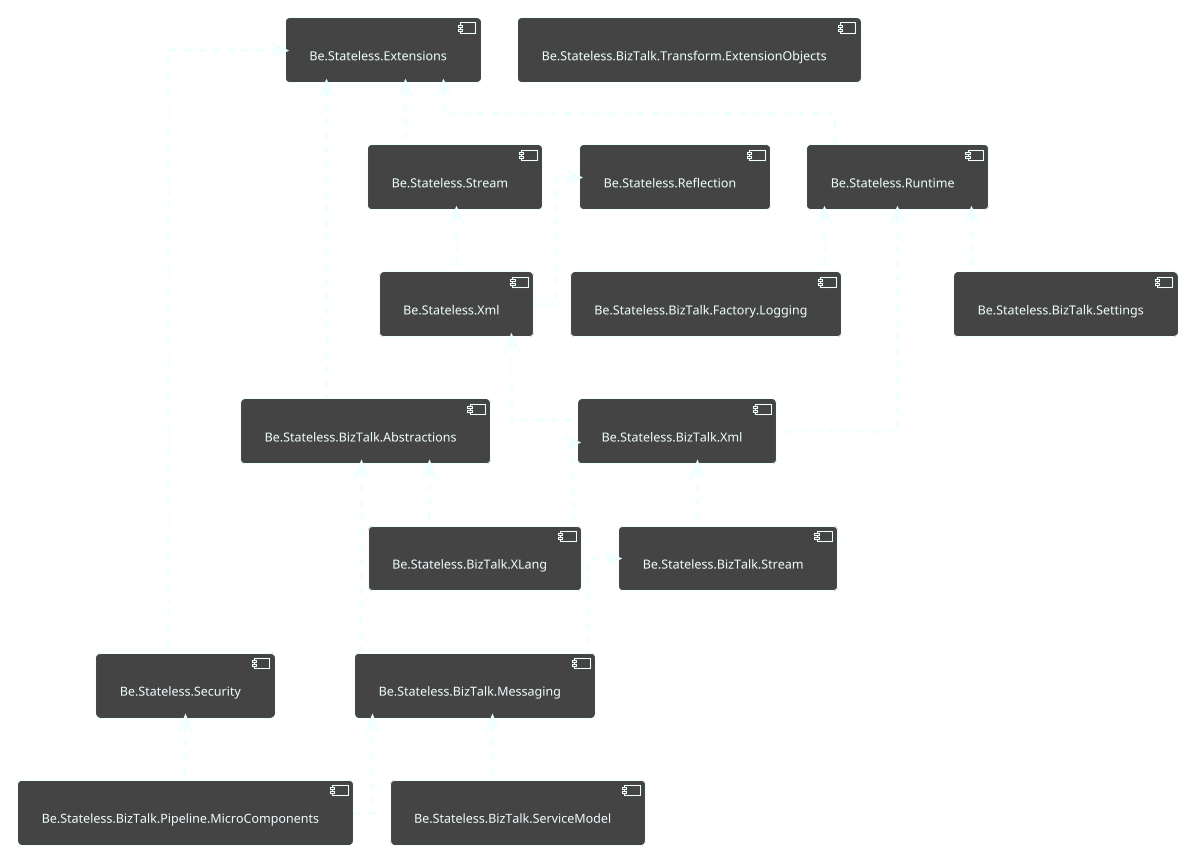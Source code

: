 ﻿@startuml
!theme metal
'skinparam BackgroundColor #333333
skinparam LineType ortho
skinparam Arrow {
  Color #F0FFFF
  FontColor #F0FFFF
}
skinparam Component {
  BackgroundColor #444444
  BorderColor #F0FFFF
  FontColor #F0FFFF
}
[Be.Stateless.BizTalk.Transform.ExtensionObjects] as BizTalk.ExtensionObjects
together {
    [Be.Stateless.Extensions] as Extensions
    [Be.Stateless.Reflection] as Reflection
}
[Be.Stateless.Runtime] as Runtime
    Runtime .u.> Extensions
[Be.Stateless.BizTalk.Settings] as BizTalk.Settings
    BizTalk.Settings .u.> Runtime
[Be.Stateless.Security] as Security
    Security .u.> Extensions
[Be.Stateless.Stream] as Stream
    Stream .u.> Extensions
[Be.Stateless.Xml] as Xml
    Xml .u.> Reflection
    Xml .u.> Stream
[Be.Stateless.BizTalk.Abstractions] as BizTalk.Abstractions
    BizTalk.Abstractions .u.> Extensions
[Be.Stateless.BizTalk.Xml] as BizTalk.Xml
    BizTalk.Xml .u.> Runtime
    BizTalk.Xml .u.> Xml
[Be.Stateless.BizTalk.Stream] as BizTalk.Stream
    BizTalk.Stream .u.> BizTalk.Xml
[Be.Stateless.BizTalk.XLang] as BizTalk.XLang
    BizTalk.XLang .u.> BizTalk.Abstractions
    BizTalk.XLang .u.> BizTalk.Xml
[Be.Stateless.BizTalk.Messaging] as BizTalk.Messaging
    BizTalk.Messaging .u.> BizTalk.Abstractions
    BizTalk.Messaging .u.> BizTalk.Stream
[Be.Stateless.BizTalk.ServiceModel] as BizTalk.ServiceModel
    BizTalk.ServiceModel .u.> BizTalk.Messaging
[Be.Stateless.BizTalk.Pipeline.MicroComponents] as BizTalk.MicroComponents
    BizTalk.MicroComponents .u.> BizTalk.Messaging
    BizTalk.MicroComponents .u.> Security
[Be.Stateless.BizTalk.Factory.Logging] as BizTalk.Factory.Logging
    BizTalk.Factory.Logging .u.> Runtime
@enduml
